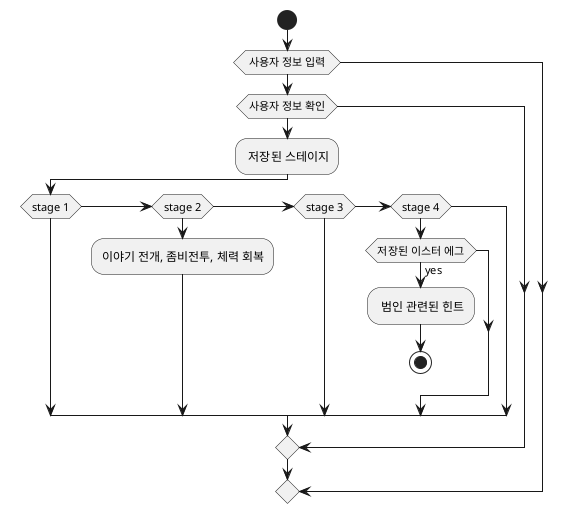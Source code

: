@startuml
start

if ( 사용자 정보 입력 )


if (사용자 정보 확인) 
: 저장된 스테이지;
 if (stage 1)
 else if (stage 2) 
:이야기 전개, 좀비전투, 체력 회복;
 else if (stage 3)
 else if (stage 4)

if (저장된 이스터 에그) then (yes)
: 범인 관련된 힌트;


stop 


@enduml